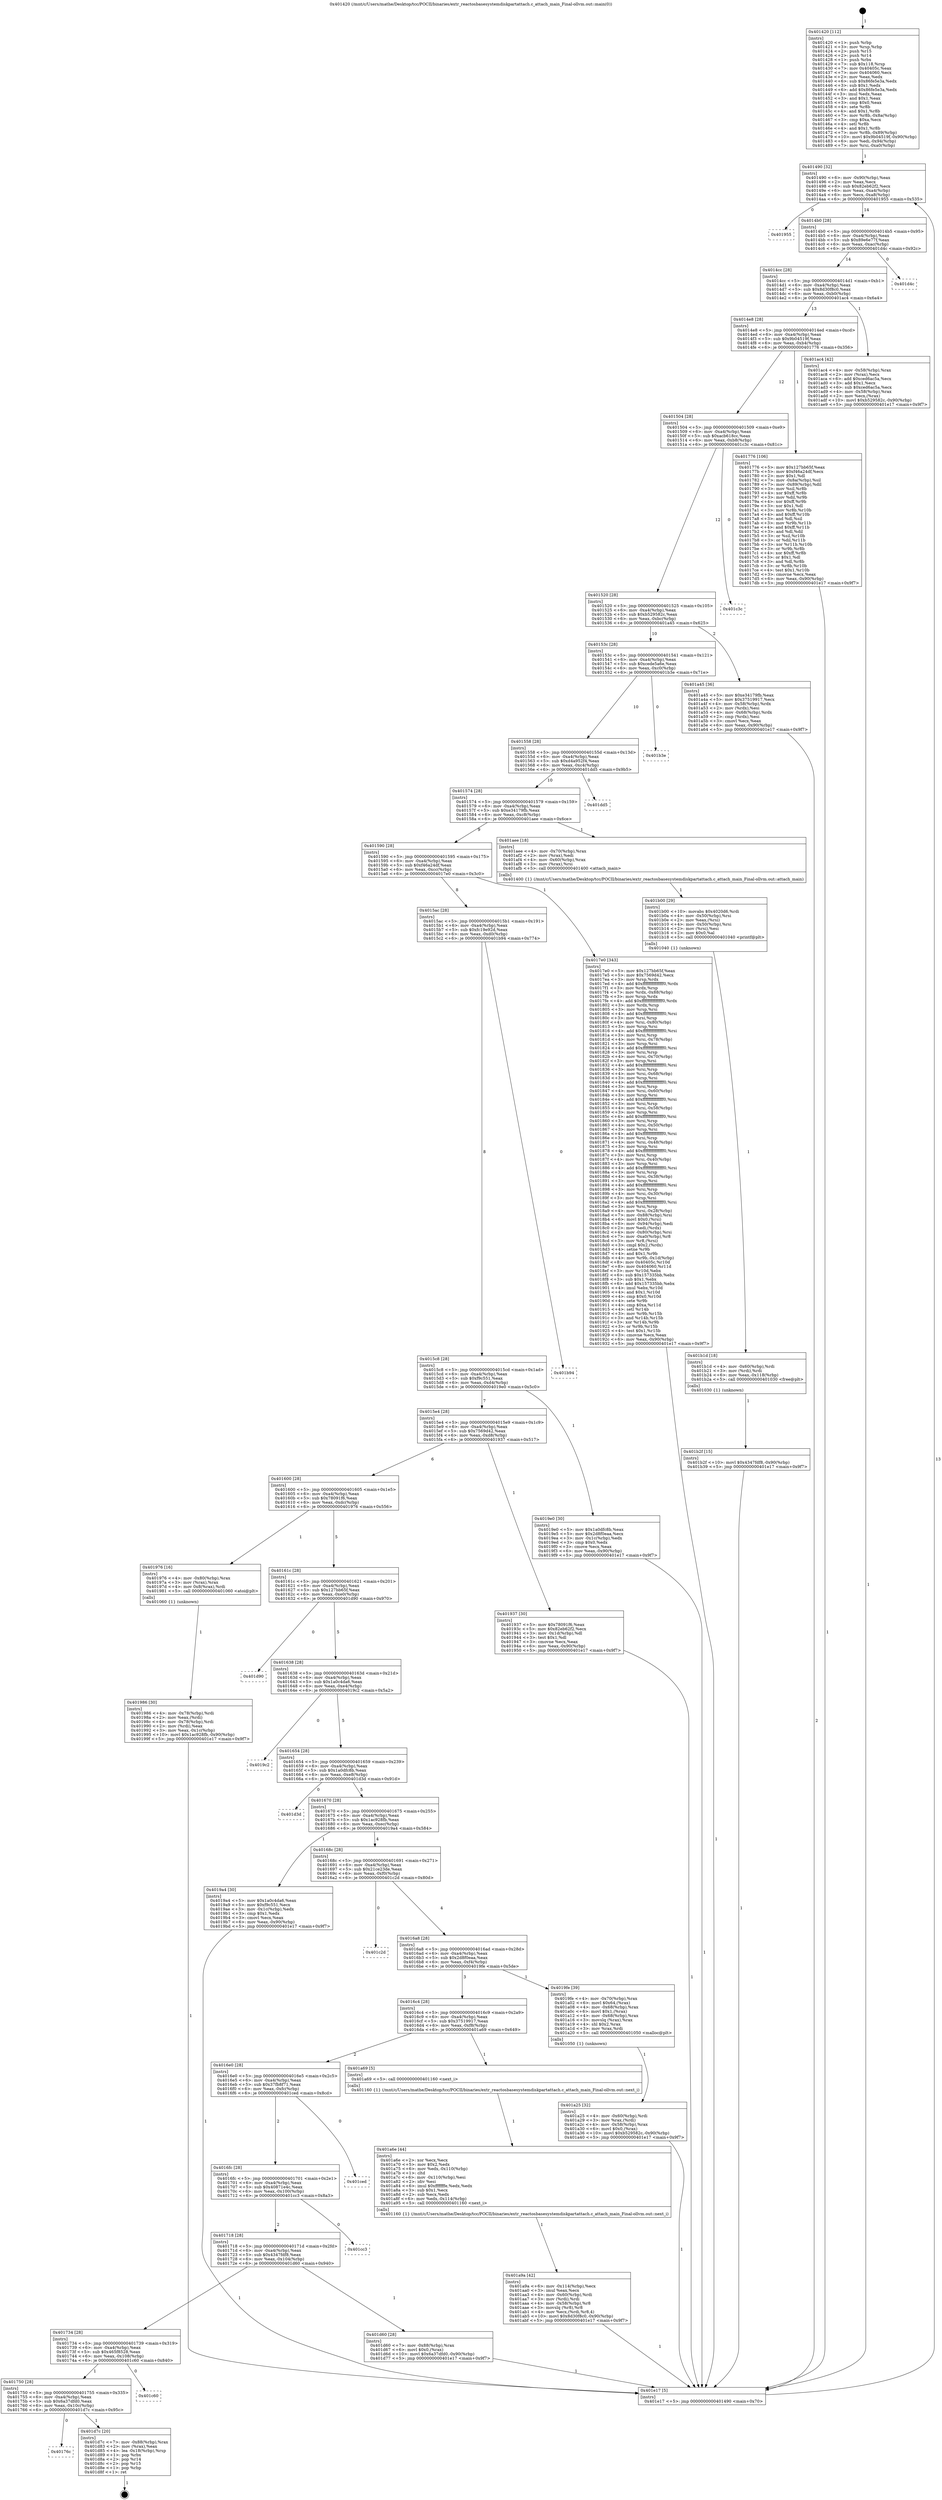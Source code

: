 digraph "0x401420" {
  label = "0x401420 (/mnt/c/Users/mathe/Desktop/tcc/POCII/binaries/extr_reactosbasesystemdiskpartattach.c_attach_main_Final-ollvm.out::main(0))"
  labelloc = "t"
  node[shape=record]

  Entry [label="",width=0.3,height=0.3,shape=circle,fillcolor=black,style=filled]
  "0x401490" [label="{
     0x401490 [32]\l
     | [instrs]\l
     &nbsp;&nbsp;0x401490 \<+6\>: mov -0x90(%rbp),%eax\l
     &nbsp;&nbsp;0x401496 \<+2\>: mov %eax,%ecx\l
     &nbsp;&nbsp;0x401498 \<+6\>: sub $0x82eb62f2,%ecx\l
     &nbsp;&nbsp;0x40149e \<+6\>: mov %eax,-0xa4(%rbp)\l
     &nbsp;&nbsp;0x4014a4 \<+6\>: mov %ecx,-0xa8(%rbp)\l
     &nbsp;&nbsp;0x4014aa \<+6\>: je 0000000000401955 \<main+0x535\>\l
  }"]
  "0x401955" [label="{
     0x401955\l
  }", style=dashed]
  "0x4014b0" [label="{
     0x4014b0 [28]\l
     | [instrs]\l
     &nbsp;&nbsp;0x4014b0 \<+5\>: jmp 00000000004014b5 \<main+0x95\>\l
     &nbsp;&nbsp;0x4014b5 \<+6\>: mov -0xa4(%rbp),%eax\l
     &nbsp;&nbsp;0x4014bb \<+5\>: sub $0x89e6e77f,%eax\l
     &nbsp;&nbsp;0x4014c0 \<+6\>: mov %eax,-0xac(%rbp)\l
     &nbsp;&nbsp;0x4014c6 \<+6\>: je 0000000000401d4c \<main+0x92c\>\l
  }"]
  Exit [label="",width=0.3,height=0.3,shape=circle,fillcolor=black,style=filled,peripheries=2]
  "0x401d4c" [label="{
     0x401d4c\l
  }", style=dashed]
  "0x4014cc" [label="{
     0x4014cc [28]\l
     | [instrs]\l
     &nbsp;&nbsp;0x4014cc \<+5\>: jmp 00000000004014d1 \<main+0xb1\>\l
     &nbsp;&nbsp;0x4014d1 \<+6\>: mov -0xa4(%rbp),%eax\l
     &nbsp;&nbsp;0x4014d7 \<+5\>: sub $0x8d30f8c0,%eax\l
     &nbsp;&nbsp;0x4014dc \<+6\>: mov %eax,-0xb0(%rbp)\l
     &nbsp;&nbsp;0x4014e2 \<+6\>: je 0000000000401ac4 \<main+0x6a4\>\l
  }"]
  "0x40176c" [label="{
     0x40176c\l
  }", style=dashed]
  "0x401ac4" [label="{
     0x401ac4 [42]\l
     | [instrs]\l
     &nbsp;&nbsp;0x401ac4 \<+4\>: mov -0x58(%rbp),%rax\l
     &nbsp;&nbsp;0x401ac8 \<+2\>: mov (%rax),%ecx\l
     &nbsp;&nbsp;0x401aca \<+6\>: add $0xced6ac5a,%ecx\l
     &nbsp;&nbsp;0x401ad0 \<+3\>: add $0x1,%ecx\l
     &nbsp;&nbsp;0x401ad3 \<+6\>: sub $0xced6ac5a,%ecx\l
     &nbsp;&nbsp;0x401ad9 \<+4\>: mov -0x58(%rbp),%rax\l
     &nbsp;&nbsp;0x401add \<+2\>: mov %ecx,(%rax)\l
     &nbsp;&nbsp;0x401adf \<+10\>: movl $0xb529582c,-0x90(%rbp)\l
     &nbsp;&nbsp;0x401ae9 \<+5\>: jmp 0000000000401e17 \<main+0x9f7\>\l
  }"]
  "0x4014e8" [label="{
     0x4014e8 [28]\l
     | [instrs]\l
     &nbsp;&nbsp;0x4014e8 \<+5\>: jmp 00000000004014ed \<main+0xcd\>\l
     &nbsp;&nbsp;0x4014ed \<+6\>: mov -0xa4(%rbp),%eax\l
     &nbsp;&nbsp;0x4014f3 \<+5\>: sub $0x9b04519f,%eax\l
     &nbsp;&nbsp;0x4014f8 \<+6\>: mov %eax,-0xb4(%rbp)\l
     &nbsp;&nbsp;0x4014fe \<+6\>: je 0000000000401776 \<main+0x356\>\l
  }"]
  "0x401d7c" [label="{
     0x401d7c [20]\l
     | [instrs]\l
     &nbsp;&nbsp;0x401d7c \<+7\>: mov -0x88(%rbp),%rax\l
     &nbsp;&nbsp;0x401d83 \<+2\>: mov (%rax),%eax\l
     &nbsp;&nbsp;0x401d85 \<+4\>: lea -0x18(%rbp),%rsp\l
     &nbsp;&nbsp;0x401d89 \<+1\>: pop %rbx\l
     &nbsp;&nbsp;0x401d8a \<+2\>: pop %r14\l
     &nbsp;&nbsp;0x401d8c \<+2\>: pop %r15\l
     &nbsp;&nbsp;0x401d8e \<+1\>: pop %rbp\l
     &nbsp;&nbsp;0x401d8f \<+1\>: ret\l
  }"]
  "0x401776" [label="{
     0x401776 [106]\l
     | [instrs]\l
     &nbsp;&nbsp;0x401776 \<+5\>: mov $0x127bb65f,%eax\l
     &nbsp;&nbsp;0x40177b \<+5\>: mov $0xf46a24df,%ecx\l
     &nbsp;&nbsp;0x401780 \<+2\>: mov $0x1,%dl\l
     &nbsp;&nbsp;0x401782 \<+7\>: mov -0x8a(%rbp),%sil\l
     &nbsp;&nbsp;0x401789 \<+7\>: mov -0x89(%rbp),%dil\l
     &nbsp;&nbsp;0x401790 \<+3\>: mov %sil,%r8b\l
     &nbsp;&nbsp;0x401793 \<+4\>: xor $0xff,%r8b\l
     &nbsp;&nbsp;0x401797 \<+3\>: mov %dil,%r9b\l
     &nbsp;&nbsp;0x40179a \<+4\>: xor $0xff,%r9b\l
     &nbsp;&nbsp;0x40179e \<+3\>: xor $0x1,%dl\l
     &nbsp;&nbsp;0x4017a1 \<+3\>: mov %r8b,%r10b\l
     &nbsp;&nbsp;0x4017a4 \<+4\>: and $0xff,%r10b\l
     &nbsp;&nbsp;0x4017a8 \<+3\>: and %dl,%sil\l
     &nbsp;&nbsp;0x4017ab \<+3\>: mov %r9b,%r11b\l
     &nbsp;&nbsp;0x4017ae \<+4\>: and $0xff,%r11b\l
     &nbsp;&nbsp;0x4017b2 \<+3\>: and %dl,%dil\l
     &nbsp;&nbsp;0x4017b5 \<+3\>: or %sil,%r10b\l
     &nbsp;&nbsp;0x4017b8 \<+3\>: or %dil,%r11b\l
     &nbsp;&nbsp;0x4017bb \<+3\>: xor %r11b,%r10b\l
     &nbsp;&nbsp;0x4017be \<+3\>: or %r9b,%r8b\l
     &nbsp;&nbsp;0x4017c1 \<+4\>: xor $0xff,%r8b\l
     &nbsp;&nbsp;0x4017c5 \<+3\>: or $0x1,%dl\l
     &nbsp;&nbsp;0x4017c8 \<+3\>: and %dl,%r8b\l
     &nbsp;&nbsp;0x4017cb \<+3\>: or %r8b,%r10b\l
     &nbsp;&nbsp;0x4017ce \<+4\>: test $0x1,%r10b\l
     &nbsp;&nbsp;0x4017d2 \<+3\>: cmovne %ecx,%eax\l
     &nbsp;&nbsp;0x4017d5 \<+6\>: mov %eax,-0x90(%rbp)\l
     &nbsp;&nbsp;0x4017db \<+5\>: jmp 0000000000401e17 \<main+0x9f7\>\l
  }"]
  "0x401504" [label="{
     0x401504 [28]\l
     | [instrs]\l
     &nbsp;&nbsp;0x401504 \<+5\>: jmp 0000000000401509 \<main+0xe9\>\l
     &nbsp;&nbsp;0x401509 \<+6\>: mov -0xa4(%rbp),%eax\l
     &nbsp;&nbsp;0x40150f \<+5\>: sub $0xacb618cc,%eax\l
     &nbsp;&nbsp;0x401514 \<+6\>: mov %eax,-0xb8(%rbp)\l
     &nbsp;&nbsp;0x40151a \<+6\>: je 0000000000401c3c \<main+0x81c\>\l
  }"]
  "0x401e17" [label="{
     0x401e17 [5]\l
     | [instrs]\l
     &nbsp;&nbsp;0x401e17 \<+5\>: jmp 0000000000401490 \<main+0x70\>\l
  }"]
  "0x401420" [label="{
     0x401420 [112]\l
     | [instrs]\l
     &nbsp;&nbsp;0x401420 \<+1\>: push %rbp\l
     &nbsp;&nbsp;0x401421 \<+3\>: mov %rsp,%rbp\l
     &nbsp;&nbsp;0x401424 \<+2\>: push %r15\l
     &nbsp;&nbsp;0x401426 \<+2\>: push %r14\l
     &nbsp;&nbsp;0x401428 \<+1\>: push %rbx\l
     &nbsp;&nbsp;0x401429 \<+7\>: sub $0x118,%rsp\l
     &nbsp;&nbsp;0x401430 \<+7\>: mov 0x40405c,%eax\l
     &nbsp;&nbsp;0x401437 \<+7\>: mov 0x404060,%ecx\l
     &nbsp;&nbsp;0x40143e \<+2\>: mov %eax,%edx\l
     &nbsp;&nbsp;0x401440 \<+6\>: sub $0x86fe5e3a,%edx\l
     &nbsp;&nbsp;0x401446 \<+3\>: sub $0x1,%edx\l
     &nbsp;&nbsp;0x401449 \<+6\>: add $0x86fe5e3a,%edx\l
     &nbsp;&nbsp;0x40144f \<+3\>: imul %edx,%eax\l
     &nbsp;&nbsp;0x401452 \<+3\>: and $0x1,%eax\l
     &nbsp;&nbsp;0x401455 \<+3\>: cmp $0x0,%eax\l
     &nbsp;&nbsp;0x401458 \<+4\>: sete %r8b\l
     &nbsp;&nbsp;0x40145c \<+4\>: and $0x1,%r8b\l
     &nbsp;&nbsp;0x401460 \<+7\>: mov %r8b,-0x8a(%rbp)\l
     &nbsp;&nbsp;0x401467 \<+3\>: cmp $0xa,%ecx\l
     &nbsp;&nbsp;0x40146a \<+4\>: setl %r8b\l
     &nbsp;&nbsp;0x40146e \<+4\>: and $0x1,%r8b\l
     &nbsp;&nbsp;0x401472 \<+7\>: mov %r8b,-0x89(%rbp)\l
     &nbsp;&nbsp;0x401479 \<+10\>: movl $0x9b04519f,-0x90(%rbp)\l
     &nbsp;&nbsp;0x401483 \<+6\>: mov %edi,-0x94(%rbp)\l
     &nbsp;&nbsp;0x401489 \<+7\>: mov %rsi,-0xa0(%rbp)\l
  }"]
  "0x401750" [label="{
     0x401750 [28]\l
     | [instrs]\l
     &nbsp;&nbsp;0x401750 \<+5\>: jmp 0000000000401755 \<main+0x335\>\l
     &nbsp;&nbsp;0x401755 \<+6\>: mov -0xa4(%rbp),%eax\l
     &nbsp;&nbsp;0x40175b \<+5\>: sub $0x6a37dfd0,%eax\l
     &nbsp;&nbsp;0x401760 \<+6\>: mov %eax,-0x10c(%rbp)\l
     &nbsp;&nbsp;0x401766 \<+6\>: je 0000000000401d7c \<main+0x95c\>\l
  }"]
  "0x401c3c" [label="{
     0x401c3c\l
  }", style=dashed]
  "0x401520" [label="{
     0x401520 [28]\l
     | [instrs]\l
     &nbsp;&nbsp;0x401520 \<+5\>: jmp 0000000000401525 \<main+0x105\>\l
     &nbsp;&nbsp;0x401525 \<+6\>: mov -0xa4(%rbp),%eax\l
     &nbsp;&nbsp;0x40152b \<+5\>: sub $0xb529582c,%eax\l
     &nbsp;&nbsp;0x401530 \<+6\>: mov %eax,-0xbc(%rbp)\l
     &nbsp;&nbsp;0x401536 \<+6\>: je 0000000000401a45 \<main+0x625\>\l
  }"]
  "0x401c60" [label="{
     0x401c60\l
  }", style=dashed]
  "0x401a45" [label="{
     0x401a45 [36]\l
     | [instrs]\l
     &nbsp;&nbsp;0x401a45 \<+5\>: mov $0xe34179fb,%eax\l
     &nbsp;&nbsp;0x401a4a \<+5\>: mov $0x37519917,%ecx\l
     &nbsp;&nbsp;0x401a4f \<+4\>: mov -0x58(%rbp),%rdx\l
     &nbsp;&nbsp;0x401a53 \<+2\>: mov (%rdx),%esi\l
     &nbsp;&nbsp;0x401a55 \<+4\>: mov -0x68(%rbp),%rdx\l
     &nbsp;&nbsp;0x401a59 \<+2\>: cmp (%rdx),%esi\l
     &nbsp;&nbsp;0x401a5b \<+3\>: cmovl %ecx,%eax\l
     &nbsp;&nbsp;0x401a5e \<+6\>: mov %eax,-0x90(%rbp)\l
     &nbsp;&nbsp;0x401a64 \<+5\>: jmp 0000000000401e17 \<main+0x9f7\>\l
  }"]
  "0x40153c" [label="{
     0x40153c [28]\l
     | [instrs]\l
     &nbsp;&nbsp;0x40153c \<+5\>: jmp 0000000000401541 \<main+0x121\>\l
     &nbsp;&nbsp;0x401541 \<+6\>: mov -0xa4(%rbp),%eax\l
     &nbsp;&nbsp;0x401547 \<+5\>: sub $0xcede5a6e,%eax\l
     &nbsp;&nbsp;0x40154c \<+6\>: mov %eax,-0xc0(%rbp)\l
     &nbsp;&nbsp;0x401552 \<+6\>: je 0000000000401b3e \<main+0x71e\>\l
  }"]
  "0x401734" [label="{
     0x401734 [28]\l
     | [instrs]\l
     &nbsp;&nbsp;0x401734 \<+5\>: jmp 0000000000401739 \<main+0x319\>\l
     &nbsp;&nbsp;0x401739 \<+6\>: mov -0xa4(%rbp),%eax\l
     &nbsp;&nbsp;0x40173f \<+5\>: sub $0x465f8528,%eax\l
     &nbsp;&nbsp;0x401744 \<+6\>: mov %eax,-0x108(%rbp)\l
     &nbsp;&nbsp;0x40174a \<+6\>: je 0000000000401c60 \<main+0x840\>\l
  }"]
  "0x401b3e" [label="{
     0x401b3e\l
  }", style=dashed]
  "0x401558" [label="{
     0x401558 [28]\l
     | [instrs]\l
     &nbsp;&nbsp;0x401558 \<+5\>: jmp 000000000040155d \<main+0x13d\>\l
     &nbsp;&nbsp;0x40155d \<+6\>: mov -0xa4(%rbp),%eax\l
     &nbsp;&nbsp;0x401563 \<+5\>: sub $0xd4a952f4,%eax\l
     &nbsp;&nbsp;0x401568 \<+6\>: mov %eax,-0xc4(%rbp)\l
     &nbsp;&nbsp;0x40156e \<+6\>: je 0000000000401dd5 \<main+0x9b5\>\l
  }"]
  "0x401d60" [label="{
     0x401d60 [28]\l
     | [instrs]\l
     &nbsp;&nbsp;0x401d60 \<+7\>: mov -0x88(%rbp),%rax\l
     &nbsp;&nbsp;0x401d67 \<+6\>: movl $0x0,(%rax)\l
     &nbsp;&nbsp;0x401d6d \<+10\>: movl $0x6a37dfd0,-0x90(%rbp)\l
     &nbsp;&nbsp;0x401d77 \<+5\>: jmp 0000000000401e17 \<main+0x9f7\>\l
  }"]
  "0x401dd5" [label="{
     0x401dd5\l
  }", style=dashed]
  "0x401574" [label="{
     0x401574 [28]\l
     | [instrs]\l
     &nbsp;&nbsp;0x401574 \<+5\>: jmp 0000000000401579 \<main+0x159\>\l
     &nbsp;&nbsp;0x401579 \<+6\>: mov -0xa4(%rbp),%eax\l
     &nbsp;&nbsp;0x40157f \<+5\>: sub $0xe34179fb,%eax\l
     &nbsp;&nbsp;0x401584 \<+6\>: mov %eax,-0xc8(%rbp)\l
     &nbsp;&nbsp;0x40158a \<+6\>: je 0000000000401aee \<main+0x6ce\>\l
  }"]
  "0x401718" [label="{
     0x401718 [28]\l
     | [instrs]\l
     &nbsp;&nbsp;0x401718 \<+5\>: jmp 000000000040171d \<main+0x2fd\>\l
     &nbsp;&nbsp;0x40171d \<+6\>: mov -0xa4(%rbp),%eax\l
     &nbsp;&nbsp;0x401723 \<+5\>: sub $0x4347fdf8,%eax\l
     &nbsp;&nbsp;0x401728 \<+6\>: mov %eax,-0x104(%rbp)\l
     &nbsp;&nbsp;0x40172e \<+6\>: je 0000000000401d60 \<main+0x940\>\l
  }"]
  "0x401aee" [label="{
     0x401aee [18]\l
     | [instrs]\l
     &nbsp;&nbsp;0x401aee \<+4\>: mov -0x70(%rbp),%rax\l
     &nbsp;&nbsp;0x401af2 \<+2\>: mov (%rax),%edi\l
     &nbsp;&nbsp;0x401af4 \<+4\>: mov -0x60(%rbp),%rax\l
     &nbsp;&nbsp;0x401af8 \<+3\>: mov (%rax),%rsi\l
     &nbsp;&nbsp;0x401afb \<+5\>: call 0000000000401400 \<attach_main\>\l
     | [calls]\l
     &nbsp;&nbsp;0x401400 \{1\} (/mnt/c/Users/mathe/Desktop/tcc/POCII/binaries/extr_reactosbasesystemdiskpartattach.c_attach_main_Final-ollvm.out::attach_main)\l
  }"]
  "0x401590" [label="{
     0x401590 [28]\l
     | [instrs]\l
     &nbsp;&nbsp;0x401590 \<+5\>: jmp 0000000000401595 \<main+0x175\>\l
     &nbsp;&nbsp;0x401595 \<+6\>: mov -0xa4(%rbp),%eax\l
     &nbsp;&nbsp;0x40159b \<+5\>: sub $0xf46a24df,%eax\l
     &nbsp;&nbsp;0x4015a0 \<+6\>: mov %eax,-0xcc(%rbp)\l
     &nbsp;&nbsp;0x4015a6 \<+6\>: je 00000000004017e0 \<main+0x3c0\>\l
  }"]
  "0x401cc3" [label="{
     0x401cc3\l
  }", style=dashed]
  "0x4017e0" [label="{
     0x4017e0 [343]\l
     | [instrs]\l
     &nbsp;&nbsp;0x4017e0 \<+5\>: mov $0x127bb65f,%eax\l
     &nbsp;&nbsp;0x4017e5 \<+5\>: mov $0x7569d42,%ecx\l
     &nbsp;&nbsp;0x4017ea \<+3\>: mov %rsp,%rdx\l
     &nbsp;&nbsp;0x4017ed \<+4\>: add $0xfffffffffffffff0,%rdx\l
     &nbsp;&nbsp;0x4017f1 \<+3\>: mov %rdx,%rsp\l
     &nbsp;&nbsp;0x4017f4 \<+7\>: mov %rdx,-0x88(%rbp)\l
     &nbsp;&nbsp;0x4017fb \<+3\>: mov %rsp,%rdx\l
     &nbsp;&nbsp;0x4017fe \<+4\>: add $0xfffffffffffffff0,%rdx\l
     &nbsp;&nbsp;0x401802 \<+3\>: mov %rdx,%rsp\l
     &nbsp;&nbsp;0x401805 \<+3\>: mov %rsp,%rsi\l
     &nbsp;&nbsp;0x401808 \<+4\>: add $0xfffffffffffffff0,%rsi\l
     &nbsp;&nbsp;0x40180c \<+3\>: mov %rsi,%rsp\l
     &nbsp;&nbsp;0x40180f \<+4\>: mov %rsi,-0x80(%rbp)\l
     &nbsp;&nbsp;0x401813 \<+3\>: mov %rsp,%rsi\l
     &nbsp;&nbsp;0x401816 \<+4\>: add $0xfffffffffffffff0,%rsi\l
     &nbsp;&nbsp;0x40181a \<+3\>: mov %rsi,%rsp\l
     &nbsp;&nbsp;0x40181d \<+4\>: mov %rsi,-0x78(%rbp)\l
     &nbsp;&nbsp;0x401821 \<+3\>: mov %rsp,%rsi\l
     &nbsp;&nbsp;0x401824 \<+4\>: add $0xfffffffffffffff0,%rsi\l
     &nbsp;&nbsp;0x401828 \<+3\>: mov %rsi,%rsp\l
     &nbsp;&nbsp;0x40182b \<+4\>: mov %rsi,-0x70(%rbp)\l
     &nbsp;&nbsp;0x40182f \<+3\>: mov %rsp,%rsi\l
     &nbsp;&nbsp;0x401832 \<+4\>: add $0xfffffffffffffff0,%rsi\l
     &nbsp;&nbsp;0x401836 \<+3\>: mov %rsi,%rsp\l
     &nbsp;&nbsp;0x401839 \<+4\>: mov %rsi,-0x68(%rbp)\l
     &nbsp;&nbsp;0x40183d \<+3\>: mov %rsp,%rsi\l
     &nbsp;&nbsp;0x401840 \<+4\>: add $0xfffffffffffffff0,%rsi\l
     &nbsp;&nbsp;0x401844 \<+3\>: mov %rsi,%rsp\l
     &nbsp;&nbsp;0x401847 \<+4\>: mov %rsi,-0x60(%rbp)\l
     &nbsp;&nbsp;0x40184b \<+3\>: mov %rsp,%rsi\l
     &nbsp;&nbsp;0x40184e \<+4\>: add $0xfffffffffffffff0,%rsi\l
     &nbsp;&nbsp;0x401852 \<+3\>: mov %rsi,%rsp\l
     &nbsp;&nbsp;0x401855 \<+4\>: mov %rsi,-0x58(%rbp)\l
     &nbsp;&nbsp;0x401859 \<+3\>: mov %rsp,%rsi\l
     &nbsp;&nbsp;0x40185c \<+4\>: add $0xfffffffffffffff0,%rsi\l
     &nbsp;&nbsp;0x401860 \<+3\>: mov %rsi,%rsp\l
     &nbsp;&nbsp;0x401863 \<+4\>: mov %rsi,-0x50(%rbp)\l
     &nbsp;&nbsp;0x401867 \<+3\>: mov %rsp,%rsi\l
     &nbsp;&nbsp;0x40186a \<+4\>: add $0xfffffffffffffff0,%rsi\l
     &nbsp;&nbsp;0x40186e \<+3\>: mov %rsi,%rsp\l
     &nbsp;&nbsp;0x401871 \<+4\>: mov %rsi,-0x48(%rbp)\l
     &nbsp;&nbsp;0x401875 \<+3\>: mov %rsp,%rsi\l
     &nbsp;&nbsp;0x401878 \<+4\>: add $0xfffffffffffffff0,%rsi\l
     &nbsp;&nbsp;0x40187c \<+3\>: mov %rsi,%rsp\l
     &nbsp;&nbsp;0x40187f \<+4\>: mov %rsi,-0x40(%rbp)\l
     &nbsp;&nbsp;0x401883 \<+3\>: mov %rsp,%rsi\l
     &nbsp;&nbsp;0x401886 \<+4\>: add $0xfffffffffffffff0,%rsi\l
     &nbsp;&nbsp;0x40188a \<+3\>: mov %rsi,%rsp\l
     &nbsp;&nbsp;0x40188d \<+4\>: mov %rsi,-0x38(%rbp)\l
     &nbsp;&nbsp;0x401891 \<+3\>: mov %rsp,%rsi\l
     &nbsp;&nbsp;0x401894 \<+4\>: add $0xfffffffffffffff0,%rsi\l
     &nbsp;&nbsp;0x401898 \<+3\>: mov %rsi,%rsp\l
     &nbsp;&nbsp;0x40189b \<+4\>: mov %rsi,-0x30(%rbp)\l
     &nbsp;&nbsp;0x40189f \<+3\>: mov %rsp,%rsi\l
     &nbsp;&nbsp;0x4018a2 \<+4\>: add $0xfffffffffffffff0,%rsi\l
     &nbsp;&nbsp;0x4018a6 \<+3\>: mov %rsi,%rsp\l
     &nbsp;&nbsp;0x4018a9 \<+4\>: mov %rsi,-0x28(%rbp)\l
     &nbsp;&nbsp;0x4018ad \<+7\>: mov -0x88(%rbp),%rsi\l
     &nbsp;&nbsp;0x4018b4 \<+6\>: movl $0x0,(%rsi)\l
     &nbsp;&nbsp;0x4018ba \<+6\>: mov -0x94(%rbp),%edi\l
     &nbsp;&nbsp;0x4018c0 \<+2\>: mov %edi,(%rdx)\l
     &nbsp;&nbsp;0x4018c2 \<+4\>: mov -0x80(%rbp),%rsi\l
     &nbsp;&nbsp;0x4018c6 \<+7\>: mov -0xa0(%rbp),%r8\l
     &nbsp;&nbsp;0x4018cd \<+3\>: mov %r8,(%rsi)\l
     &nbsp;&nbsp;0x4018d0 \<+3\>: cmpl $0x2,(%rdx)\l
     &nbsp;&nbsp;0x4018d3 \<+4\>: setne %r9b\l
     &nbsp;&nbsp;0x4018d7 \<+4\>: and $0x1,%r9b\l
     &nbsp;&nbsp;0x4018db \<+4\>: mov %r9b,-0x1d(%rbp)\l
     &nbsp;&nbsp;0x4018df \<+8\>: mov 0x40405c,%r10d\l
     &nbsp;&nbsp;0x4018e7 \<+8\>: mov 0x404060,%r11d\l
     &nbsp;&nbsp;0x4018ef \<+3\>: mov %r10d,%ebx\l
     &nbsp;&nbsp;0x4018f2 \<+6\>: sub $0x157335bb,%ebx\l
     &nbsp;&nbsp;0x4018f8 \<+3\>: sub $0x1,%ebx\l
     &nbsp;&nbsp;0x4018fb \<+6\>: add $0x157335bb,%ebx\l
     &nbsp;&nbsp;0x401901 \<+4\>: imul %ebx,%r10d\l
     &nbsp;&nbsp;0x401905 \<+4\>: and $0x1,%r10d\l
     &nbsp;&nbsp;0x401909 \<+4\>: cmp $0x0,%r10d\l
     &nbsp;&nbsp;0x40190d \<+4\>: sete %r9b\l
     &nbsp;&nbsp;0x401911 \<+4\>: cmp $0xa,%r11d\l
     &nbsp;&nbsp;0x401915 \<+4\>: setl %r14b\l
     &nbsp;&nbsp;0x401919 \<+3\>: mov %r9b,%r15b\l
     &nbsp;&nbsp;0x40191c \<+3\>: and %r14b,%r15b\l
     &nbsp;&nbsp;0x40191f \<+3\>: xor %r14b,%r9b\l
     &nbsp;&nbsp;0x401922 \<+3\>: or %r9b,%r15b\l
     &nbsp;&nbsp;0x401925 \<+4\>: test $0x1,%r15b\l
     &nbsp;&nbsp;0x401929 \<+3\>: cmovne %ecx,%eax\l
     &nbsp;&nbsp;0x40192c \<+6\>: mov %eax,-0x90(%rbp)\l
     &nbsp;&nbsp;0x401932 \<+5\>: jmp 0000000000401e17 \<main+0x9f7\>\l
  }"]
  "0x4015ac" [label="{
     0x4015ac [28]\l
     | [instrs]\l
     &nbsp;&nbsp;0x4015ac \<+5\>: jmp 00000000004015b1 \<main+0x191\>\l
     &nbsp;&nbsp;0x4015b1 \<+6\>: mov -0xa4(%rbp),%eax\l
     &nbsp;&nbsp;0x4015b7 \<+5\>: sub $0xfc19e92d,%eax\l
     &nbsp;&nbsp;0x4015bc \<+6\>: mov %eax,-0xd0(%rbp)\l
     &nbsp;&nbsp;0x4015c2 \<+6\>: je 0000000000401b94 \<main+0x774\>\l
  }"]
  "0x4016fc" [label="{
     0x4016fc [28]\l
     | [instrs]\l
     &nbsp;&nbsp;0x4016fc \<+5\>: jmp 0000000000401701 \<main+0x2e1\>\l
     &nbsp;&nbsp;0x401701 \<+6\>: mov -0xa4(%rbp),%eax\l
     &nbsp;&nbsp;0x401707 \<+5\>: sub $0x40871e4c,%eax\l
     &nbsp;&nbsp;0x40170c \<+6\>: mov %eax,-0x100(%rbp)\l
     &nbsp;&nbsp;0x401712 \<+6\>: je 0000000000401cc3 \<main+0x8a3\>\l
  }"]
  "0x401ced" [label="{
     0x401ced\l
  }", style=dashed]
  "0x401b94" [label="{
     0x401b94\l
  }", style=dashed]
  "0x4015c8" [label="{
     0x4015c8 [28]\l
     | [instrs]\l
     &nbsp;&nbsp;0x4015c8 \<+5\>: jmp 00000000004015cd \<main+0x1ad\>\l
     &nbsp;&nbsp;0x4015cd \<+6\>: mov -0xa4(%rbp),%eax\l
     &nbsp;&nbsp;0x4015d3 \<+5\>: sub $0xf9c551,%eax\l
     &nbsp;&nbsp;0x4015d8 \<+6\>: mov %eax,-0xd4(%rbp)\l
     &nbsp;&nbsp;0x4015de \<+6\>: je 00000000004019e0 \<main+0x5c0\>\l
  }"]
  "0x401b2f" [label="{
     0x401b2f [15]\l
     | [instrs]\l
     &nbsp;&nbsp;0x401b2f \<+10\>: movl $0x4347fdf8,-0x90(%rbp)\l
     &nbsp;&nbsp;0x401b39 \<+5\>: jmp 0000000000401e17 \<main+0x9f7\>\l
  }"]
  "0x4019e0" [label="{
     0x4019e0 [30]\l
     | [instrs]\l
     &nbsp;&nbsp;0x4019e0 \<+5\>: mov $0x1a0dfc8b,%eax\l
     &nbsp;&nbsp;0x4019e5 \<+5\>: mov $0x2d8f0eaa,%ecx\l
     &nbsp;&nbsp;0x4019ea \<+3\>: mov -0x1c(%rbp),%edx\l
     &nbsp;&nbsp;0x4019ed \<+3\>: cmp $0x0,%edx\l
     &nbsp;&nbsp;0x4019f0 \<+3\>: cmove %ecx,%eax\l
     &nbsp;&nbsp;0x4019f3 \<+6\>: mov %eax,-0x90(%rbp)\l
     &nbsp;&nbsp;0x4019f9 \<+5\>: jmp 0000000000401e17 \<main+0x9f7\>\l
  }"]
  "0x4015e4" [label="{
     0x4015e4 [28]\l
     | [instrs]\l
     &nbsp;&nbsp;0x4015e4 \<+5\>: jmp 00000000004015e9 \<main+0x1c9\>\l
     &nbsp;&nbsp;0x4015e9 \<+6\>: mov -0xa4(%rbp),%eax\l
     &nbsp;&nbsp;0x4015ef \<+5\>: sub $0x7569d42,%eax\l
     &nbsp;&nbsp;0x4015f4 \<+6\>: mov %eax,-0xd8(%rbp)\l
     &nbsp;&nbsp;0x4015fa \<+6\>: je 0000000000401937 \<main+0x517\>\l
  }"]
  "0x401b1d" [label="{
     0x401b1d [18]\l
     | [instrs]\l
     &nbsp;&nbsp;0x401b1d \<+4\>: mov -0x60(%rbp),%rdi\l
     &nbsp;&nbsp;0x401b21 \<+3\>: mov (%rdi),%rdi\l
     &nbsp;&nbsp;0x401b24 \<+6\>: mov %eax,-0x118(%rbp)\l
     &nbsp;&nbsp;0x401b2a \<+5\>: call 0000000000401030 \<free@plt\>\l
     | [calls]\l
     &nbsp;&nbsp;0x401030 \{1\} (unknown)\l
  }"]
  "0x401937" [label="{
     0x401937 [30]\l
     | [instrs]\l
     &nbsp;&nbsp;0x401937 \<+5\>: mov $0x78091f6,%eax\l
     &nbsp;&nbsp;0x40193c \<+5\>: mov $0x82eb62f2,%ecx\l
     &nbsp;&nbsp;0x401941 \<+3\>: mov -0x1d(%rbp),%dl\l
     &nbsp;&nbsp;0x401944 \<+3\>: test $0x1,%dl\l
     &nbsp;&nbsp;0x401947 \<+3\>: cmovne %ecx,%eax\l
     &nbsp;&nbsp;0x40194a \<+6\>: mov %eax,-0x90(%rbp)\l
     &nbsp;&nbsp;0x401950 \<+5\>: jmp 0000000000401e17 \<main+0x9f7\>\l
  }"]
  "0x401600" [label="{
     0x401600 [28]\l
     | [instrs]\l
     &nbsp;&nbsp;0x401600 \<+5\>: jmp 0000000000401605 \<main+0x1e5\>\l
     &nbsp;&nbsp;0x401605 \<+6\>: mov -0xa4(%rbp),%eax\l
     &nbsp;&nbsp;0x40160b \<+5\>: sub $0x78091f6,%eax\l
     &nbsp;&nbsp;0x401610 \<+6\>: mov %eax,-0xdc(%rbp)\l
     &nbsp;&nbsp;0x401616 \<+6\>: je 0000000000401976 \<main+0x556\>\l
  }"]
  "0x401b00" [label="{
     0x401b00 [29]\l
     | [instrs]\l
     &nbsp;&nbsp;0x401b00 \<+10\>: movabs $0x4020d6,%rdi\l
     &nbsp;&nbsp;0x401b0a \<+4\>: mov -0x50(%rbp),%rsi\l
     &nbsp;&nbsp;0x401b0e \<+2\>: mov %eax,(%rsi)\l
     &nbsp;&nbsp;0x401b10 \<+4\>: mov -0x50(%rbp),%rsi\l
     &nbsp;&nbsp;0x401b14 \<+2\>: mov (%rsi),%esi\l
     &nbsp;&nbsp;0x401b16 \<+2\>: mov $0x0,%al\l
     &nbsp;&nbsp;0x401b18 \<+5\>: call 0000000000401040 \<printf@plt\>\l
     | [calls]\l
     &nbsp;&nbsp;0x401040 \{1\} (unknown)\l
  }"]
  "0x401976" [label="{
     0x401976 [16]\l
     | [instrs]\l
     &nbsp;&nbsp;0x401976 \<+4\>: mov -0x80(%rbp),%rax\l
     &nbsp;&nbsp;0x40197a \<+3\>: mov (%rax),%rax\l
     &nbsp;&nbsp;0x40197d \<+4\>: mov 0x8(%rax),%rdi\l
     &nbsp;&nbsp;0x401981 \<+5\>: call 0000000000401060 \<atoi@plt\>\l
     | [calls]\l
     &nbsp;&nbsp;0x401060 \{1\} (unknown)\l
  }"]
  "0x40161c" [label="{
     0x40161c [28]\l
     | [instrs]\l
     &nbsp;&nbsp;0x40161c \<+5\>: jmp 0000000000401621 \<main+0x201\>\l
     &nbsp;&nbsp;0x401621 \<+6\>: mov -0xa4(%rbp),%eax\l
     &nbsp;&nbsp;0x401627 \<+5\>: sub $0x127bb65f,%eax\l
     &nbsp;&nbsp;0x40162c \<+6\>: mov %eax,-0xe0(%rbp)\l
     &nbsp;&nbsp;0x401632 \<+6\>: je 0000000000401d90 \<main+0x970\>\l
  }"]
  "0x401986" [label="{
     0x401986 [30]\l
     | [instrs]\l
     &nbsp;&nbsp;0x401986 \<+4\>: mov -0x78(%rbp),%rdi\l
     &nbsp;&nbsp;0x40198a \<+2\>: mov %eax,(%rdi)\l
     &nbsp;&nbsp;0x40198c \<+4\>: mov -0x78(%rbp),%rdi\l
     &nbsp;&nbsp;0x401990 \<+2\>: mov (%rdi),%eax\l
     &nbsp;&nbsp;0x401992 \<+3\>: mov %eax,-0x1c(%rbp)\l
     &nbsp;&nbsp;0x401995 \<+10\>: movl $0x1ac928fb,-0x90(%rbp)\l
     &nbsp;&nbsp;0x40199f \<+5\>: jmp 0000000000401e17 \<main+0x9f7\>\l
  }"]
  "0x401a9a" [label="{
     0x401a9a [42]\l
     | [instrs]\l
     &nbsp;&nbsp;0x401a9a \<+6\>: mov -0x114(%rbp),%ecx\l
     &nbsp;&nbsp;0x401aa0 \<+3\>: imul %eax,%ecx\l
     &nbsp;&nbsp;0x401aa3 \<+4\>: mov -0x60(%rbp),%rdi\l
     &nbsp;&nbsp;0x401aa7 \<+3\>: mov (%rdi),%rdi\l
     &nbsp;&nbsp;0x401aaa \<+4\>: mov -0x58(%rbp),%r8\l
     &nbsp;&nbsp;0x401aae \<+3\>: movslq (%r8),%r8\l
     &nbsp;&nbsp;0x401ab1 \<+4\>: mov %ecx,(%rdi,%r8,4)\l
     &nbsp;&nbsp;0x401ab5 \<+10\>: movl $0x8d30f8c0,-0x90(%rbp)\l
     &nbsp;&nbsp;0x401abf \<+5\>: jmp 0000000000401e17 \<main+0x9f7\>\l
  }"]
  "0x401d90" [label="{
     0x401d90\l
  }", style=dashed]
  "0x401638" [label="{
     0x401638 [28]\l
     | [instrs]\l
     &nbsp;&nbsp;0x401638 \<+5\>: jmp 000000000040163d \<main+0x21d\>\l
     &nbsp;&nbsp;0x40163d \<+6\>: mov -0xa4(%rbp),%eax\l
     &nbsp;&nbsp;0x401643 \<+5\>: sub $0x1a0c4da6,%eax\l
     &nbsp;&nbsp;0x401648 \<+6\>: mov %eax,-0xe4(%rbp)\l
     &nbsp;&nbsp;0x40164e \<+6\>: je 00000000004019c2 \<main+0x5a2\>\l
  }"]
  "0x401a6e" [label="{
     0x401a6e [44]\l
     | [instrs]\l
     &nbsp;&nbsp;0x401a6e \<+2\>: xor %ecx,%ecx\l
     &nbsp;&nbsp;0x401a70 \<+5\>: mov $0x2,%edx\l
     &nbsp;&nbsp;0x401a75 \<+6\>: mov %edx,-0x110(%rbp)\l
     &nbsp;&nbsp;0x401a7b \<+1\>: cltd\l
     &nbsp;&nbsp;0x401a7c \<+6\>: mov -0x110(%rbp),%esi\l
     &nbsp;&nbsp;0x401a82 \<+2\>: idiv %esi\l
     &nbsp;&nbsp;0x401a84 \<+6\>: imul $0xfffffffe,%edx,%edx\l
     &nbsp;&nbsp;0x401a8a \<+3\>: sub $0x1,%ecx\l
     &nbsp;&nbsp;0x401a8d \<+2\>: sub %ecx,%edx\l
     &nbsp;&nbsp;0x401a8f \<+6\>: mov %edx,-0x114(%rbp)\l
     &nbsp;&nbsp;0x401a95 \<+5\>: call 0000000000401160 \<next_i\>\l
     | [calls]\l
     &nbsp;&nbsp;0x401160 \{1\} (/mnt/c/Users/mathe/Desktop/tcc/POCII/binaries/extr_reactosbasesystemdiskpartattach.c_attach_main_Final-ollvm.out::next_i)\l
  }"]
  "0x4019c2" [label="{
     0x4019c2\l
  }", style=dashed]
  "0x401654" [label="{
     0x401654 [28]\l
     | [instrs]\l
     &nbsp;&nbsp;0x401654 \<+5\>: jmp 0000000000401659 \<main+0x239\>\l
     &nbsp;&nbsp;0x401659 \<+6\>: mov -0xa4(%rbp),%eax\l
     &nbsp;&nbsp;0x40165f \<+5\>: sub $0x1a0dfc8b,%eax\l
     &nbsp;&nbsp;0x401664 \<+6\>: mov %eax,-0xe8(%rbp)\l
     &nbsp;&nbsp;0x40166a \<+6\>: je 0000000000401d3d \<main+0x91d\>\l
  }"]
  "0x4016e0" [label="{
     0x4016e0 [28]\l
     | [instrs]\l
     &nbsp;&nbsp;0x4016e0 \<+5\>: jmp 00000000004016e5 \<main+0x2c5\>\l
     &nbsp;&nbsp;0x4016e5 \<+6\>: mov -0xa4(%rbp),%eax\l
     &nbsp;&nbsp;0x4016eb \<+5\>: sub $0x37fb8f71,%eax\l
     &nbsp;&nbsp;0x4016f0 \<+6\>: mov %eax,-0xfc(%rbp)\l
     &nbsp;&nbsp;0x4016f6 \<+6\>: je 0000000000401ced \<main+0x8cd\>\l
  }"]
  "0x401d3d" [label="{
     0x401d3d\l
  }", style=dashed]
  "0x401670" [label="{
     0x401670 [28]\l
     | [instrs]\l
     &nbsp;&nbsp;0x401670 \<+5\>: jmp 0000000000401675 \<main+0x255\>\l
     &nbsp;&nbsp;0x401675 \<+6\>: mov -0xa4(%rbp),%eax\l
     &nbsp;&nbsp;0x40167b \<+5\>: sub $0x1ac928fb,%eax\l
     &nbsp;&nbsp;0x401680 \<+6\>: mov %eax,-0xec(%rbp)\l
     &nbsp;&nbsp;0x401686 \<+6\>: je 00000000004019a4 \<main+0x584\>\l
  }"]
  "0x401a69" [label="{
     0x401a69 [5]\l
     | [instrs]\l
     &nbsp;&nbsp;0x401a69 \<+5\>: call 0000000000401160 \<next_i\>\l
     | [calls]\l
     &nbsp;&nbsp;0x401160 \{1\} (/mnt/c/Users/mathe/Desktop/tcc/POCII/binaries/extr_reactosbasesystemdiskpartattach.c_attach_main_Final-ollvm.out::next_i)\l
  }"]
  "0x4019a4" [label="{
     0x4019a4 [30]\l
     | [instrs]\l
     &nbsp;&nbsp;0x4019a4 \<+5\>: mov $0x1a0c4da6,%eax\l
     &nbsp;&nbsp;0x4019a9 \<+5\>: mov $0xf9c551,%ecx\l
     &nbsp;&nbsp;0x4019ae \<+3\>: mov -0x1c(%rbp),%edx\l
     &nbsp;&nbsp;0x4019b1 \<+3\>: cmp $0x1,%edx\l
     &nbsp;&nbsp;0x4019b4 \<+3\>: cmovl %ecx,%eax\l
     &nbsp;&nbsp;0x4019b7 \<+6\>: mov %eax,-0x90(%rbp)\l
     &nbsp;&nbsp;0x4019bd \<+5\>: jmp 0000000000401e17 \<main+0x9f7\>\l
  }"]
  "0x40168c" [label="{
     0x40168c [28]\l
     | [instrs]\l
     &nbsp;&nbsp;0x40168c \<+5\>: jmp 0000000000401691 \<main+0x271\>\l
     &nbsp;&nbsp;0x401691 \<+6\>: mov -0xa4(%rbp),%eax\l
     &nbsp;&nbsp;0x401697 \<+5\>: sub $0x21ce23de,%eax\l
     &nbsp;&nbsp;0x40169c \<+6\>: mov %eax,-0xf0(%rbp)\l
     &nbsp;&nbsp;0x4016a2 \<+6\>: je 0000000000401c2d \<main+0x80d\>\l
  }"]
  "0x401a25" [label="{
     0x401a25 [32]\l
     | [instrs]\l
     &nbsp;&nbsp;0x401a25 \<+4\>: mov -0x60(%rbp),%rdi\l
     &nbsp;&nbsp;0x401a29 \<+3\>: mov %rax,(%rdi)\l
     &nbsp;&nbsp;0x401a2c \<+4\>: mov -0x58(%rbp),%rax\l
     &nbsp;&nbsp;0x401a30 \<+6\>: movl $0x0,(%rax)\l
     &nbsp;&nbsp;0x401a36 \<+10\>: movl $0xb529582c,-0x90(%rbp)\l
     &nbsp;&nbsp;0x401a40 \<+5\>: jmp 0000000000401e17 \<main+0x9f7\>\l
  }"]
  "0x401c2d" [label="{
     0x401c2d\l
  }", style=dashed]
  "0x4016a8" [label="{
     0x4016a8 [28]\l
     | [instrs]\l
     &nbsp;&nbsp;0x4016a8 \<+5\>: jmp 00000000004016ad \<main+0x28d\>\l
     &nbsp;&nbsp;0x4016ad \<+6\>: mov -0xa4(%rbp),%eax\l
     &nbsp;&nbsp;0x4016b3 \<+5\>: sub $0x2d8f0eaa,%eax\l
     &nbsp;&nbsp;0x4016b8 \<+6\>: mov %eax,-0xf4(%rbp)\l
     &nbsp;&nbsp;0x4016be \<+6\>: je 00000000004019fe \<main+0x5de\>\l
  }"]
  "0x4016c4" [label="{
     0x4016c4 [28]\l
     | [instrs]\l
     &nbsp;&nbsp;0x4016c4 \<+5\>: jmp 00000000004016c9 \<main+0x2a9\>\l
     &nbsp;&nbsp;0x4016c9 \<+6\>: mov -0xa4(%rbp),%eax\l
     &nbsp;&nbsp;0x4016cf \<+5\>: sub $0x37519917,%eax\l
     &nbsp;&nbsp;0x4016d4 \<+6\>: mov %eax,-0xf8(%rbp)\l
     &nbsp;&nbsp;0x4016da \<+6\>: je 0000000000401a69 \<main+0x649\>\l
  }"]
  "0x4019fe" [label="{
     0x4019fe [39]\l
     | [instrs]\l
     &nbsp;&nbsp;0x4019fe \<+4\>: mov -0x70(%rbp),%rax\l
     &nbsp;&nbsp;0x401a02 \<+6\>: movl $0x64,(%rax)\l
     &nbsp;&nbsp;0x401a08 \<+4\>: mov -0x68(%rbp),%rax\l
     &nbsp;&nbsp;0x401a0c \<+6\>: movl $0x1,(%rax)\l
     &nbsp;&nbsp;0x401a12 \<+4\>: mov -0x68(%rbp),%rax\l
     &nbsp;&nbsp;0x401a16 \<+3\>: movslq (%rax),%rax\l
     &nbsp;&nbsp;0x401a19 \<+4\>: shl $0x2,%rax\l
     &nbsp;&nbsp;0x401a1d \<+3\>: mov %rax,%rdi\l
     &nbsp;&nbsp;0x401a20 \<+5\>: call 0000000000401050 \<malloc@plt\>\l
     | [calls]\l
     &nbsp;&nbsp;0x401050 \{1\} (unknown)\l
  }"]
  Entry -> "0x401420" [label=" 1"]
  "0x401490" -> "0x401955" [label=" 0"]
  "0x401490" -> "0x4014b0" [label=" 14"]
  "0x401d7c" -> Exit [label=" 1"]
  "0x4014b0" -> "0x401d4c" [label=" 0"]
  "0x4014b0" -> "0x4014cc" [label=" 14"]
  "0x401750" -> "0x40176c" [label=" 0"]
  "0x4014cc" -> "0x401ac4" [label=" 1"]
  "0x4014cc" -> "0x4014e8" [label=" 13"]
  "0x401750" -> "0x401d7c" [label=" 1"]
  "0x4014e8" -> "0x401776" [label=" 1"]
  "0x4014e8" -> "0x401504" [label=" 12"]
  "0x401776" -> "0x401e17" [label=" 1"]
  "0x401420" -> "0x401490" [label=" 1"]
  "0x401e17" -> "0x401490" [label=" 13"]
  "0x401734" -> "0x401750" [label=" 1"]
  "0x401504" -> "0x401c3c" [label=" 0"]
  "0x401504" -> "0x401520" [label=" 12"]
  "0x401734" -> "0x401c60" [label=" 0"]
  "0x401520" -> "0x401a45" [label=" 2"]
  "0x401520" -> "0x40153c" [label=" 10"]
  "0x401d60" -> "0x401e17" [label=" 1"]
  "0x40153c" -> "0x401b3e" [label=" 0"]
  "0x40153c" -> "0x401558" [label=" 10"]
  "0x401718" -> "0x401734" [label=" 1"]
  "0x401558" -> "0x401dd5" [label=" 0"]
  "0x401558" -> "0x401574" [label=" 10"]
  "0x401718" -> "0x401d60" [label=" 1"]
  "0x401574" -> "0x401aee" [label=" 1"]
  "0x401574" -> "0x401590" [label=" 9"]
  "0x4016fc" -> "0x401718" [label=" 2"]
  "0x401590" -> "0x4017e0" [label=" 1"]
  "0x401590" -> "0x4015ac" [label=" 8"]
  "0x4016fc" -> "0x401cc3" [label=" 0"]
  "0x4017e0" -> "0x401e17" [label=" 1"]
  "0x4016e0" -> "0x4016fc" [label=" 2"]
  "0x4015ac" -> "0x401b94" [label=" 0"]
  "0x4015ac" -> "0x4015c8" [label=" 8"]
  "0x4016e0" -> "0x401ced" [label=" 0"]
  "0x4015c8" -> "0x4019e0" [label=" 1"]
  "0x4015c8" -> "0x4015e4" [label=" 7"]
  "0x401b2f" -> "0x401e17" [label=" 1"]
  "0x4015e4" -> "0x401937" [label=" 1"]
  "0x4015e4" -> "0x401600" [label=" 6"]
  "0x401937" -> "0x401e17" [label=" 1"]
  "0x401b1d" -> "0x401b2f" [label=" 1"]
  "0x401600" -> "0x401976" [label=" 1"]
  "0x401600" -> "0x40161c" [label=" 5"]
  "0x401976" -> "0x401986" [label=" 1"]
  "0x401986" -> "0x401e17" [label=" 1"]
  "0x401b00" -> "0x401b1d" [label=" 1"]
  "0x40161c" -> "0x401d90" [label=" 0"]
  "0x40161c" -> "0x401638" [label=" 5"]
  "0x401aee" -> "0x401b00" [label=" 1"]
  "0x401638" -> "0x4019c2" [label=" 0"]
  "0x401638" -> "0x401654" [label=" 5"]
  "0x401ac4" -> "0x401e17" [label=" 1"]
  "0x401654" -> "0x401d3d" [label=" 0"]
  "0x401654" -> "0x401670" [label=" 5"]
  "0x401a9a" -> "0x401e17" [label=" 1"]
  "0x401670" -> "0x4019a4" [label=" 1"]
  "0x401670" -> "0x40168c" [label=" 4"]
  "0x4019a4" -> "0x401e17" [label=" 1"]
  "0x4019e0" -> "0x401e17" [label=" 1"]
  "0x401a6e" -> "0x401a9a" [label=" 1"]
  "0x40168c" -> "0x401c2d" [label=" 0"]
  "0x40168c" -> "0x4016a8" [label=" 4"]
  "0x4016c4" -> "0x4016e0" [label=" 2"]
  "0x4016a8" -> "0x4019fe" [label=" 1"]
  "0x4016a8" -> "0x4016c4" [label=" 3"]
  "0x4019fe" -> "0x401a25" [label=" 1"]
  "0x401a25" -> "0x401e17" [label=" 1"]
  "0x401a45" -> "0x401e17" [label=" 2"]
  "0x401a69" -> "0x401a6e" [label=" 1"]
  "0x4016c4" -> "0x401a69" [label=" 1"]
}
